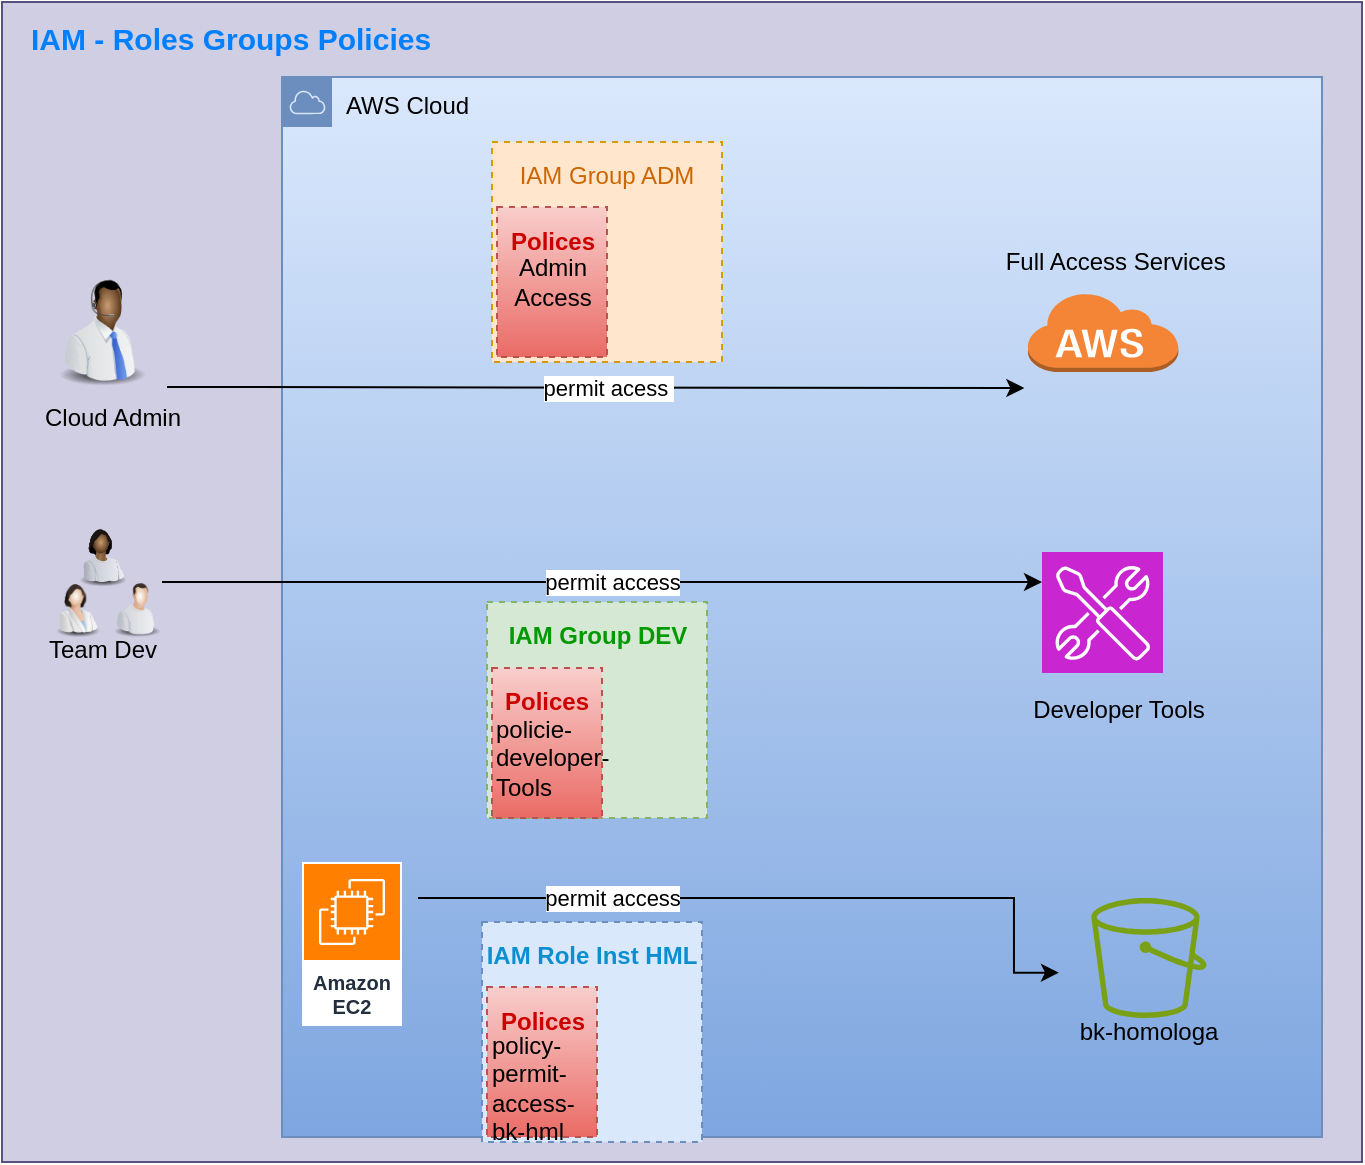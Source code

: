 <mxfile version="24.4.13" type="github">
  <diagram name="Página-1" id="u15YtqqxpdfMN7vL7RXU">
    <mxGraphModel dx="1066" dy="605" grid="1" gridSize="10" guides="1" tooltips="1" connect="1" arrows="1" fold="1" page="1" pageScale="1" pageWidth="827" pageHeight="1169" math="0" shadow="0">
      <root>
        <mxCell id="0" />
        <mxCell id="1" parent="0" />
        <mxCell id="pU9DAfJ35Km36XaiofHm-77" value="&lt;font color=&quot;#007fff&quot;&gt;&amp;nbsp; &amp;nbsp;IAM - Roles Groups Policies&lt;/font&gt;" style="outlineConnect=0;html=1;whiteSpace=wrap;fontSize=15;fontStyle=1;verticalAlign=top;align=left;dashed=0;spacingTop=3;fillColor=#d0cee2;strokeColor=#56517e;" vertex="1" parent="1">
          <mxGeometry x="80" y="270" width="680" height="580" as="geometry" />
        </mxCell>
        <mxCell id="pU9DAfJ35Km36XaiofHm-1" value="AWS Cloud" style="sketch=0;outlineConnect=0;html=1;whiteSpace=wrap;fontSize=12;fontStyle=0;shape=mxgraph.aws4.group;grIcon=mxgraph.aws4.group_aws_cloud;verticalAlign=top;align=left;spacingLeft=30;dashed=0;fillColor=#dae8fc;gradientColor=#7ea6e0;strokeColor=#6c8ebf;" vertex="1" parent="1">
          <mxGeometry x="220" y="307.5" width="520" height="530" as="geometry" />
        </mxCell>
        <mxCell id="pU9DAfJ35Km36XaiofHm-2" value="IAM Group DEV" style="outlineConnect=0;html=1;whiteSpace=wrap;fontSize=12;fontStyle=1;strokeColor=#82b366;fillColor=#d5e8d4;verticalAlign=top;align=center;dashed=1;spacingTop=3;fontColor=#009900;" vertex="1" parent="1">
          <mxGeometry x="322.5" y="570" width="110" height="108" as="geometry" />
        </mxCell>
        <mxCell id="pU9DAfJ35Km36XaiofHm-3" value="IAM Group ADM" style="outlineConnect=0;html=1;whiteSpace=wrap;fontSize=12;fontStyle=0;verticalAlign=top;align=center;dashed=1;spacingTop=3;fillColor=#ffe6cc;strokeColor=#d79b00;fontColor=#CC6600;" vertex="1" parent="1">
          <mxGeometry x="325" y="340" width="115" height="110" as="geometry" />
        </mxCell>
        <mxCell id="pU9DAfJ35Km36XaiofHm-5" value="&lt;b&gt;&lt;font color=&quot;#0a8fd1&quot;&gt;IAM Role Inst HML&lt;/font&gt;&lt;/b&gt;" style="outlineConnect=0;html=1;whiteSpace=wrap;fontSize=12;fontStyle=0;strokeColor=#6c8ebf;fillColor=#dae8fc;verticalAlign=top;align=center;dashed=1;spacingTop=3;" vertex="1" parent="1">
          <mxGeometry x="320" y="730" width="110" height="110" as="geometry" />
        </mxCell>
        <mxCell id="pU9DAfJ35Km36XaiofHm-75" value="" style="edgeStyle=elbowEdgeStyle;rounded=0;orthogonalLoop=1;jettySize=auto;html=1;" edge="1" parent="1">
          <mxGeometry relative="1" as="geometry">
            <mxPoint x="287.99" y="718.0" as="sourcePoint" />
            <mxPoint x="608.48" y="755.32" as="targetPoint" />
            <Array as="points">
              <mxPoint x="585.98" y="755.32" />
            </Array>
          </mxGeometry>
        </mxCell>
        <mxCell id="pU9DAfJ35Km36XaiofHm-82" value="permit access" style="edgeLabel;html=1;align=center;verticalAlign=middle;resizable=0;points=[];" vertex="1" connectable="0" parent="pU9DAfJ35Km36XaiofHm-75">
          <mxGeometry x="-0.262" y="1" relative="1" as="geometry">
            <mxPoint x="-35" y="1" as="offset" />
          </mxGeometry>
        </mxCell>
        <mxCell id="pU9DAfJ35Km36XaiofHm-15" value="" style="sketch=0;outlineConnect=0;fontColor=#232F3E;gradientColor=none;fillColor=#7AA116;strokeColor=none;dashed=0;verticalLabelPosition=bottom;verticalAlign=top;align=center;html=1;fontSize=12;fontStyle=0;aspect=fixed;pointerEvents=1;shape=mxgraph.aws4.bucket;" vertex="1" parent="1">
          <mxGeometry x="624.64" y="718" width="57.69" height="60" as="geometry" />
        </mxCell>
        <mxCell id="pU9DAfJ35Km36XaiofHm-16" value="bk-homologa" style="text;html=1;align=center;verticalAlign=middle;resizable=0;points=[];autosize=1;strokeColor=none;fillColor=none;" vertex="1" parent="1">
          <mxGeometry x="608.48" y="770" width="90" height="30" as="geometry" />
        </mxCell>
        <mxCell id="pU9DAfJ35Km36XaiofHm-20" value="" style="dashed=0;html=1;shape=mxgraph.aws3.cloud;fillColor=#F58536;gradientColor=none;dashed=0;" vertex="1" parent="1">
          <mxGeometry x="592.33" y="415" width="75.85" height="40" as="geometry" />
        </mxCell>
        <mxCell id="pU9DAfJ35Km36XaiofHm-21" value="Full Access Services&amp;nbsp;" style="text;html=1;align=center;verticalAlign=middle;resizable=0;points=[];autosize=1;strokeColor=none;fillColor=none;" vertex="1" parent="1">
          <mxGeometry x="567.92" y="385" width="140" height="30" as="geometry" />
        </mxCell>
        <mxCell id="pU9DAfJ35Km36XaiofHm-23" value="" style="sketch=0;points=[[0,0,0],[0.25,0,0],[0.5,0,0],[0.75,0,0],[1,0,0],[0,1,0],[0.25,1,0],[0.5,1,0],[0.75,1,0],[1,1,0],[0,0.25,0],[0,0.5,0],[0,0.75,0],[1,0.25,0],[1,0.5,0],[1,0.75,0]];outlineConnect=0;fontColor=#232F3E;fillColor=#C925D1;strokeColor=#ffffff;dashed=0;verticalLabelPosition=bottom;verticalAlign=top;align=center;html=1;fontSize=12;fontStyle=0;aspect=fixed;shape=mxgraph.aws4.resourceIcon;resIcon=mxgraph.aws4.developer_tools;" vertex="1" parent="1">
          <mxGeometry x="600.0" y="545" width="60.5" height="60.5" as="geometry" />
        </mxCell>
        <mxCell id="pU9DAfJ35Km36XaiofHm-25" value="Team Dev" style="text;html=1;align=center;verticalAlign=middle;resizable=0;points=[];autosize=1;strokeColor=none;fillColor=none;" vertex="1" parent="1">
          <mxGeometry x="90" y="579" width="80" height="30" as="geometry" />
        </mxCell>
        <mxCell id="pU9DAfJ35Km36XaiofHm-28" value="Polices" style="outlineConnect=0;gradientColor=#ea6b66;html=1;whiteSpace=wrap;fontSize=12;fontStyle=1;strokeColor=#b85450;fillColor=#f8cecc;verticalAlign=top;align=center;dashed=1;spacingTop=3;fontColor=#CC0000;" vertex="1" parent="1">
          <mxGeometry x="327.5" y="372.5" width="55" height="75" as="geometry" />
        </mxCell>
        <mxCell id="pU9DAfJ35Km36XaiofHm-30" value="Polices" style="outlineConnect=0;gradientColor=#ea6b66;html=1;whiteSpace=wrap;fontSize=12;fontStyle=1;strokeColor=#b85450;fillColor=#f8cecc;verticalAlign=top;align=center;dashed=1;spacingTop=3;fontColor=#CC0000;" vertex="1" parent="1">
          <mxGeometry x="325" y="603" width="55" height="75" as="geometry" />
        </mxCell>
        <mxCell id="pU9DAfJ35Km36XaiofHm-31" value="Polices" style="outlineConnect=0;gradientColor=#ea6b66;html=1;whiteSpace=wrap;fontSize=12;fontStyle=1;strokeColor=#b85450;fillColor=#f8cecc;verticalAlign=top;align=center;dashed=1;spacingTop=3;fontColor=#CC0000;" vertex="1" parent="1">
          <mxGeometry x="322.5" y="762.5" width="55" height="75" as="geometry" />
        </mxCell>
        <mxCell id="pU9DAfJ35Km36XaiofHm-9" value="policy-&lt;div&gt;permit-&lt;div&gt;access-&lt;/div&gt;&lt;div&gt;&lt;span style=&quot;background-color: initial;&quot;&gt;bk-hml&lt;/span&gt;&lt;/div&gt;&lt;/div&gt;" style="text;html=1;align=left;verticalAlign=middle;resizable=0;points=[];autosize=1;strokeColor=none;fillColor=none;" vertex="1" parent="1">
          <mxGeometry x="322.5" y="778" width="60" height="70" as="geometry" />
        </mxCell>
        <mxCell id="pU9DAfJ35Km36XaiofHm-13" value="&lt;font style=&quot;font-size: 12px;&quot;&gt;Admin&lt;/font&gt;&lt;div style=&quot;text-align: left;&quot;&gt;&lt;font style=&quot;font-size: 12px;&quot;&gt;Access&lt;/font&gt;&lt;/div&gt;" style="text;html=1;align=center;verticalAlign=middle;resizable=0;points=[];autosize=1;strokeColor=none;fillColor=none;" vertex="1" parent="1">
          <mxGeometry x="325" y="390" width="60" height="40" as="geometry" />
        </mxCell>
        <mxCell id="pU9DAfJ35Km36XaiofHm-36" value="Developer Tools" style="text;html=1;align=center;verticalAlign=middle;resizable=0;points=[];autosize=1;strokeColor=none;fillColor=none;" vertex="1" parent="1">
          <mxGeometry x="582.92" y="609" width="110" height="30" as="geometry" />
        </mxCell>
        <mxCell id="pU9DAfJ35Km36XaiofHm-37" value="policie-&lt;div&gt;developer-&amp;nbsp;&lt;div&gt;Tools&lt;/div&gt;&lt;/div&gt;" style="text;html=1;align=left;verticalAlign=middle;resizable=0;points=[];autosize=1;strokeColor=none;fillColor=none;" vertex="1" parent="1">
          <mxGeometry x="325" y="618" width="80" height="60" as="geometry" />
        </mxCell>
        <mxCell id="pU9DAfJ35Km36XaiofHm-61" value="" style="edgeStyle=elbowEdgeStyle;rounded=0;orthogonalLoop=1;jettySize=auto;html=1;" edge="1" parent="1" target="pU9DAfJ35Km36XaiofHm-23">
          <mxGeometry relative="1" as="geometry">
            <mxPoint x="160" y="560" as="sourcePoint" />
            <Array as="points">
              <mxPoint x="320" y="560" />
            </Array>
          </mxGeometry>
        </mxCell>
        <mxCell id="pU9DAfJ35Km36XaiofHm-81" value="permit access" style="edgeLabel;html=1;align=center;verticalAlign=middle;resizable=0;points=[];" vertex="1" connectable="0" parent="pU9DAfJ35Km36XaiofHm-61">
          <mxGeometry x="0.096" y="-1" relative="1" as="geometry">
            <mxPoint x="-16" y="-1" as="offset" />
          </mxGeometry>
        </mxCell>
        <mxCell id="pU9DAfJ35Km36XaiofHm-38" value="" style="image;html=1;image=img/lib/clip_art/people/Worker_Man_128x128.png" vertex="1" parent="1">
          <mxGeometry x="132.5" y="552.75" width="30" height="40" as="geometry" />
        </mxCell>
        <mxCell id="pU9DAfJ35Km36XaiofHm-39" value="" style="image;html=1;image=img/lib/clip_art/people/Worker_Woman_Black_128x128.png" vertex="1" parent="1">
          <mxGeometry x="112.5" y="530" width="35" height="32.5" as="geometry" />
        </mxCell>
        <mxCell id="pU9DAfJ35Km36XaiofHm-41" value="" style="image;html=1;image=img/lib/clip_art/people/Scientist_Woman_128x128.png" vertex="1" parent="1">
          <mxGeometry x="102.5" y="550.25" width="30" height="45" as="geometry" />
        </mxCell>
        <mxCell id="pU9DAfJ35Km36XaiofHm-69" value="" style="edgeStyle=elbowEdgeStyle;rounded=0;orthogonalLoop=1;jettySize=auto;html=1;elbow=vertical;" edge="1" parent="1">
          <mxGeometry relative="1" as="geometry">
            <mxPoint x="162.5" y="462.5" as="sourcePoint" />
            <mxPoint x="591.17" y="463" as="targetPoint" />
            <Array as="points">
              <mxPoint x="401.17" y="463" />
            </Array>
          </mxGeometry>
        </mxCell>
        <mxCell id="pU9DAfJ35Km36XaiofHm-80" value="permit acess&amp;nbsp;" style="edgeLabel;html=1;align=center;verticalAlign=middle;resizable=0;points=[];" vertex="1" connectable="0" parent="pU9DAfJ35Km36XaiofHm-69">
          <mxGeometry x="0.132" relative="1" as="geometry">
            <mxPoint x="-22" as="offset" />
          </mxGeometry>
        </mxCell>
        <mxCell id="pU9DAfJ35Km36XaiofHm-42" value="" style="image;html=1;image=img/lib/clip_art/people/Telesales_Man_Black_128x128.png" vertex="1" parent="1">
          <mxGeometry x="96.25" y="407.5" width="67.5" height="55" as="geometry" />
        </mxCell>
        <mxCell id="pU9DAfJ35Km36XaiofHm-43" value="Cloud Admin" style="text;html=1;align=center;verticalAlign=middle;resizable=0;points=[];autosize=1;strokeColor=none;fillColor=none;" vertex="1" parent="1">
          <mxGeometry x="90" y="462.5" width="90" height="30" as="geometry" />
        </mxCell>
        <mxCell id="pU9DAfJ35Km36XaiofHm-78" value="" style="edgeStyle=elbowEdgeStyle;rounded=0;orthogonalLoop=1;jettySize=auto;html=1;exitX=0.832;exitY=0.102;exitDx=0;exitDy=0;exitPerimeter=0;" edge="1" parent="1" target="pU9DAfJ35Km36XaiofHm-7">
          <mxGeometry relative="1" as="geometry">
            <mxPoint x="251.6" y="714.684" as="sourcePoint" />
            <mxPoint x="610.49" y="745.32" as="targetPoint" />
            <Array as="points" />
          </mxGeometry>
        </mxCell>
        <mxCell id="pU9DAfJ35Km36XaiofHm-7" value="Amazon EC2" style="sketch=0;outlineConnect=0;fontColor=#232F3E;gradientColor=none;strokeColor=#ffffff;fillColor=#FF8000;dashed=0;verticalLabelPosition=middle;verticalAlign=bottom;align=center;html=1;whiteSpace=wrap;fontSize=10;fontStyle=1;spacing=3;shape=mxgraph.aws4.productIcon;prIcon=mxgraph.aws4.ec2;" vertex="1" parent="1">
          <mxGeometry x="230" y="700" width="50" height="82" as="geometry" />
        </mxCell>
      </root>
    </mxGraphModel>
  </diagram>
</mxfile>

